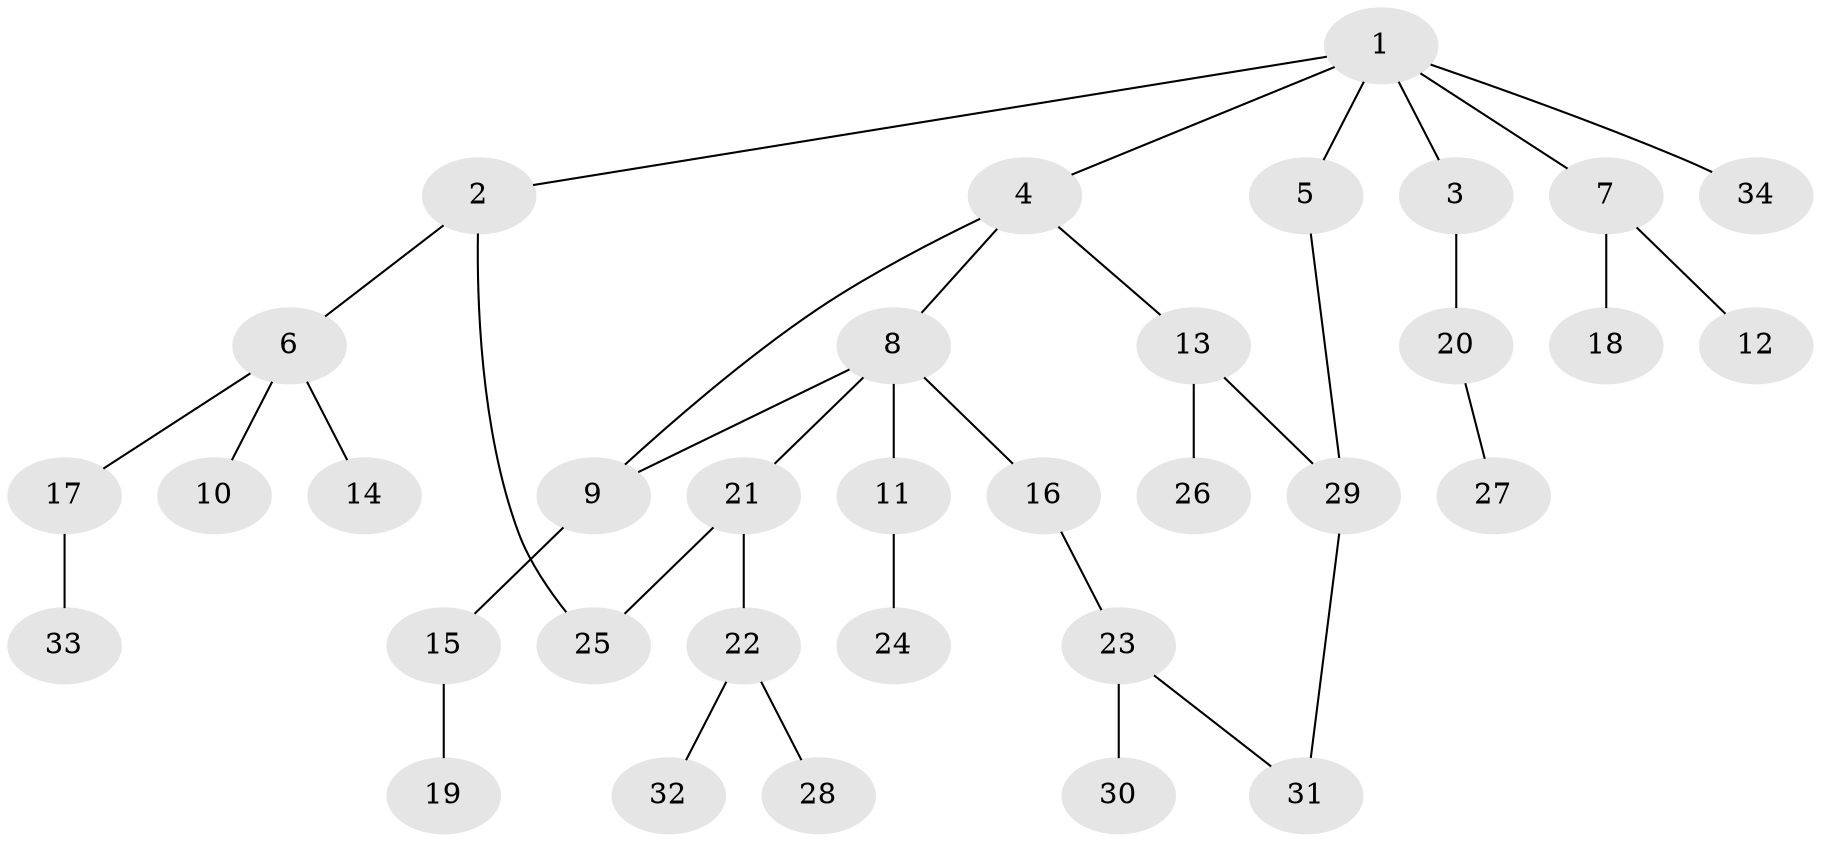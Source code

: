 // original degree distribution, {7: 0.017857142857142856, 4: 0.10714285714285714, 3: 0.14285714285714285, 2: 0.30357142857142855, 6: 0.017857142857142856, 1: 0.4107142857142857}
// Generated by graph-tools (version 1.1) at 2025/48/03/04/25 22:48:45]
// undirected, 34 vertices, 37 edges
graph export_dot {
  node [color=gray90,style=filled];
  1;
  2;
  3;
  4;
  5;
  6;
  7;
  8;
  9;
  10;
  11;
  12;
  13;
  14;
  15;
  16;
  17;
  18;
  19;
  20;
  21;
  22;
  23;
  24;
  25;
  26;
  27;
  28;
  29;
  30;
  31;
  32;
  33;
  34;
  1 -- 2 [weight=1.0];
  1 -- 3 [weight=1.0];
  1 -- 4 [weight=1.0];
  1 -- 5 [weight=1.0];
  1 -- 7 [weight=1.0];
  1 -- 34 [weight=1.0];
  2 -- 6 [weight=1.0];
  2 -- 25 [weight=1.0];
  3 -- 20 [weight=1.0];
  4 -- 8 [weight=1.0];
  4 -- 9 [weight=1.0];
  4 -- 13 [weight=1.0];
  5 -- 29 [weight=1.0];
  6 -- 10 [weight=1.0];
  6 -- 14 [weight=1.0];
  6 -- 17 [weight=1.0];
  7 -- 12 [weight=1.0];
  7 -- 18 [weight=1.0];
  8 -- 9 [weight=1.0];
  8 -- 11 [weight=1.0];
  8 -- 16 [weight=1.0];
  8 -- 21 [weight=1.0];
  9 -- 15 [weight=1.0];
  11 -- 24 [weight=1.0];
  13 -- 26 [weight=1.0];
  13 -- 29 [weight=1.0];
  15 -- 19 [weight=1.0];
  16 -- 23 [weight=1.0];
  17 -- 33 [weight=1.0];
  20 -- 27 [weight=1.0];
  21 -- 22 [weight=1.0];
  21 -- 25 [weight=1.0];
  22 -- 28 [weight=1.0];
  22 -- 32 [weight=1.0];
  23 -- 30 [weight=1.0];
  23 -- 31 [weight=1.0];
  29 -- 31 [weight=1.0];
}
